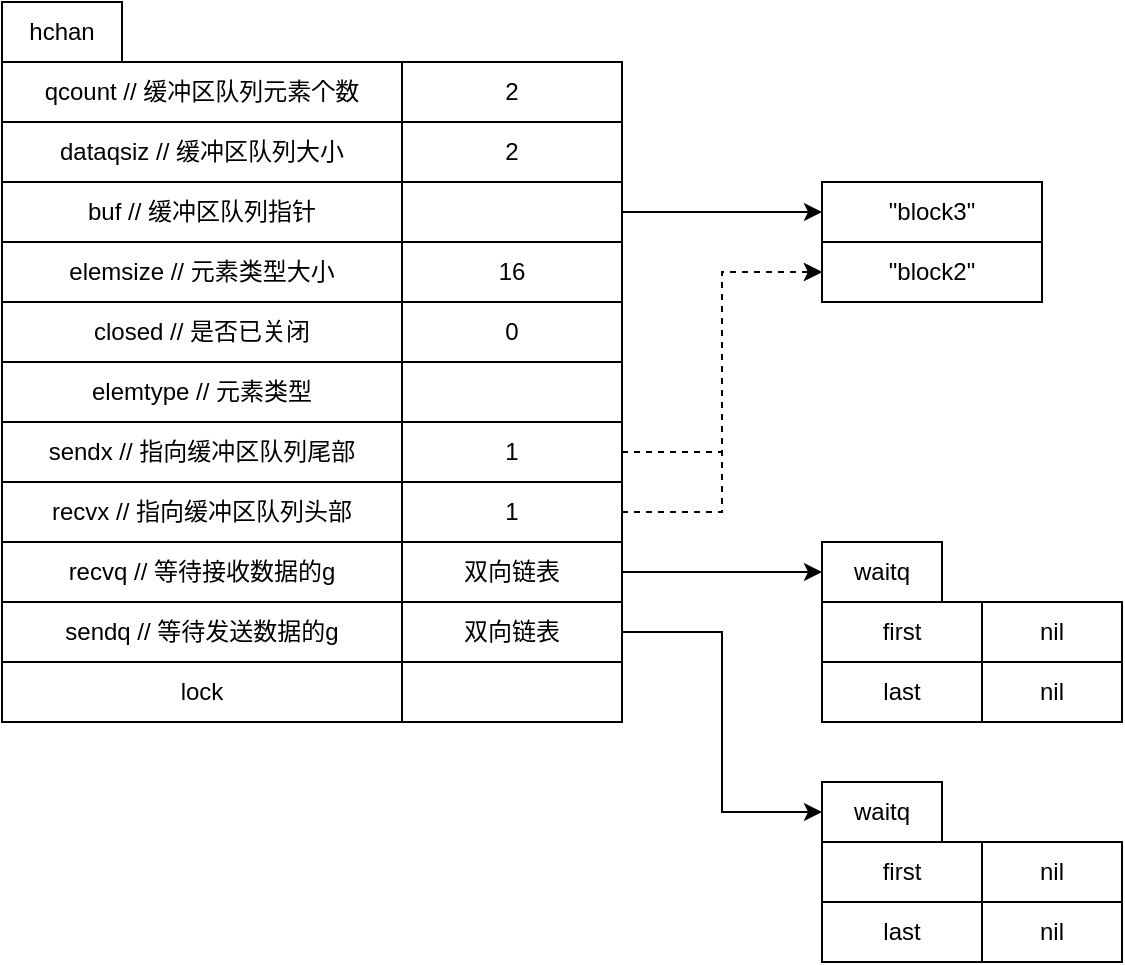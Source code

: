 <mxfile version="12.1.6" type="device" pages="1"><diagram id="F5REnOMtnA3-RbYHn5nq" name="第 1 页"><mxGraphModel dx="1426" dy="860" grid="1" gridSize="10" guides="1" tooltips="1" connect="1" arrows="1" fold="1" page="1" pageScale="1" pageWidth="827" pageHeight="1169" math="0" shadow="0"><root><mxCell id="0"/><mxCell id="1" parent="0"/><mxCell id="aPBd7D7Q9WQ_H71iFlvk-1" value="hchan" style="rounded=0;whiteSpace=wrap;html=1;" vertex="1" parent="1"><mxGeometry x="70" y="120" width="60" height="30" as="geometry"/></mxCell><mxCell id="aPBd7D7Q9WQ_H71iFlvk-2" value="qcount // 缓冲区队列元素个数" style="rounded=0;whiteSpace=wrap;html=1;" vertex="1" parent="1"><mxGeometry x="70" y="150" width="200" height="30" as="geometry"/></mxCell><mxCell id="aPBd7D7Q9WQ_H71iFlvk-3" value="dataqsiz // 缓冲区队列大小" style="rounded=0;whiteSpace=wrap;html=1;" vertex="1" parent="1"><mxGeometry x="70" y="180" width="200" height="30" as="geometry"/></mxCell><mxCell id="aPBd7D7Q9WQ_H71iFlvk-4" value="buf // 缓冲区队列指针" style="rounded=0;whiteSpace=wrap;html=1;" vertex="1" parent="1"><mxGeometry x="70" y="210" width="200" height="30" as="geometry"/></mxCell><mxCell id="aPBd7D7Q9WQ_H71iFlvk-5" value="elemsize // 元素类型大小" style="rounded=0;whiteSpace=wrap;html=1;" vertex="1" parent="1"><mxGeometry x="70" y="240" width="200" height="30" as="geometry"/></mxCell><mxCell id="aPBd7D7Q9WQ_H71iFlvk-6" value="closed // 是否已关闭" style="rounded=0;whiteSpace=wrap;html=1;" vertex="1" parent="1"><mxGeometry x="70" y="270" width="200" height="30" as="geometry"/></mxCell><mxCell id="aPBd7D7Q9WQ_H71iFlvk-7" value="elemtype // 元素类型" style="rounded=0;whiteSpace=wrap;html=1;" vertex="1" parent="1"><mxGeometry x="70" y="300" width="200" height="30" as="geometry"/></mxCell><mxCell id="aPBd7D7Q9WQ_H71iFlvk-8" value="sendx // 指向缓冲区队列尾部" style="rounded=0;whiteSpace=wrap;html=1;" vertex="1" parent="1"><mxGeometry x="70" y="330" width="200" height="30" as="geometry"/></mxCell><mxCell id="aPBd7D7Q9WQ_H71iFlvk-9" value="recvx // 指向缓冲区队列头部" style="rounded=0;whiteSpace=wrap;html=1;" vertex="1" parent="1"><mxGeometry x="70" y="360" width="200" height="30" as="geometry"/></mxCell><mxCell id="aPBd7D7Q9WQ_H71iFlvk-10" value="recvq // 等待接收数据的g" style="rounded=0;whiteSpace=wrap;html=1;" vertex="1" parent="1"><mxGeometry x="70" y="390" width="200" height="30" as="geometry"/></mxCell><mxCell id="aPBd7D7Q9WQ_H71iFlvk-11" value="sendq // 等待发送数据的g" style="rounded=0;whiteSpace=wrap;html=1;" vertex="1" parent="1"><mxGeometry x="70" y="420" width="200" height="30" as="geometry"/></mxCell><mxCell id="aPBd7D7Q9WQ_H71iFlvk-12" value="lock" style="rounded=0;whiteSpace=wrap;html=1;" vertex="1" parent="1"><mxGeometry x="70" y="450" width="200" height="30" as="geometry"/></mxCell><mxCell id="aPBd7D7Q9WQ_H71iFlvk-13" value="2" style="rounded=0;whiteSpace=wrap;html=1;" vertex="1" parent="1"><mxGeometry x="270" y="150" width="110" height="30" as="geometry"/></mxCell><mxCell id="aPBd7D7Q9WQ_H71iFlvk-14" value="2" style="rounded=0;whiteSpace=wrap;html=1;" vertex="1" parent="1"><mxGeometry x="270" y="180" width="110" height="30" as="geometry"/></mxCell><mxCell id="aPBd7D7Q9WQ_H71iFlvk-15" style="edgeStyle=orthogonalEdgeStyle;rounded=0;orthogonalLoop=1;jettySize=auto;html=1;entryX=0;entryY=0.5;entryDx=0;entryDy=0;" edge="1" parent="1" source="aPBd7D7Q9WQ_H71iFlvk-16" target="aPBd7D7Q9WQ_H71iFlvk-40"><mxGeometry relative="1" as="geometry"/></mxCell><mxCell id="aPBd7D7Q9WQ_H71iFlvk-16" value="" style="rounded=0;whiteSpace=wrap;html=1;" vertex="1" parent="1"><mxGeometry x="270" y="210" width="110" height="30" as="geometry"/></mxCell><mxCell id="aPBd7D7Q9WQ_H71iFlvk-17" value="16" style="rounded=0;whiteSpace=wrap;html=1;" vertex="1" parent="1"><mxGeometry x="270" y="240" width="110" height="30" as="geometry"/></mxCell><mxCell id="aPBd7D7Q9WQ_H71iFlvk-18" value="0" style="rounded=0;whiteSpace=wrap;html=1;" vertex="1" parent="1"><mxGeometry x="270" y="270" width="110" height="30" as="geometry"/></mxCell><mxCell id="aPBd7D7Q9WQ_H71iFlvk-19" value="" style="rounded=0;whiteSpace=wrap;html=1;" vertex="1" parent="1"><mxGeometry x="270" y="300" width="110" height="30" as="geometry"/></mxCell><mxCell id="aPBd7D7Q9WQ_H71iFlvk-20" style="edgeStyle=orthogonalEdgeStyle;rounded=0;orthogonalLoop=1;jettySize=auto;html=1;entryX=0;entryY=0.5;entryDx=0;entryDy=0;dashed=1;" edge="1" parent="1" source="aPBd7D7Q9WQ_H71iFlvk-21" target="aPBd7D7Q9WQ_H71iFlvk-41"><mxGeometry relative="1" as="geometry"/></mxCell><mxCell id="aPBd7D7Q9WQ_H71iFlvk-21" value="1" style="rounded=0;whiteSpace=wrap;html=1;" vertex="1" parent="1"><mxGeometry x="270" y="330" width="110" height="30" as="geometry"/></mxCell><mxCell id="aPBd7D7Q9WQ_H71iFlvk-22" style="edgeStyle=orthogonalEdgeStyle;rounded=0;orthogonalLoop=1;jettySize=auto;html=1;entryX=0;entryY=0.5;entryDx=0;entryDy=0;dashed=1;" edge="1" parent="1" source="aPBd7D7Q9WQ_H71iFlvk-23" target="aPBd7D7Q9WQ_H71iFlvk-41"><mxGeometry relative="1" as="geometry"/></mxCell><mxCell id="aPBd7D7Q9WQ_H71iFlvk-23" value="1" style="rounded=0;whiteSpace=wrap;html=1;" vertex="1" parent="1"><mxGeometry x="270" y="360" width="110" height="30" as="geometry"/></mxCell><mxCell id="aPBd7D7Q9WQ_H71iFlvk-24" style="edgeStyle=orthogonalEdgeStyle;rounded=0;orthogonalLoop=1;jettySize=auto;html=1;entryX=0;entryY=0.5;entryDx=0;entryDy=0;" edge="1" parent="1" source="aPBd7D7Q9WQ_H71iFlvk-25" target="aPBd7D7Q9WQ_H71iFlvk-29"><mxGeometry relative="1" as="geometry"/></mxCell><mxCell id="aPBd7D7Q9WQ_H71iFlvk-25" value="&lt;span style=&quot;white-space: normal&quot;&gt;双向链表&lt;/span&gt;" style="rounded=0;whiteSpace=wrap;html=1;" vertex="1" parent="1"><mxGeometry x="270" y="390" width="110" height="30" as="geometry"/></mxCell><mxCell id="aPBd7D7Q9WQ_H71iFlvk-26" style="edgeStyle=orthogonalEdgeStyle;rounded=0;orthogonalLoop=1;jettySize=auto;html=1;entryX=0;entryY=0.5;entryDx=0;entryDy=0;" edge="1" parent="1" source="aPBd7D7Q9WQ_H71iFlvk-27" target="aPBd7D7Q9WQ_H71iFlvk-33"><mxGeometry relative="1" as="geometry"/></mxCell><mxCell id="aPBd7D7Q9WQ_H71iFlvk-27" value="双向链表" style="rounded=0;whiteSpace=wrap;html=1;" vertex="1" parent="1"><mxGeometry x="270" y="420" width="110" height="30" as="geometry"/></mxCell><mxCell id="aPBd7D7Q9WQ_H71iFlvk-28" value="" style="rounded=0;whiteSpace=wrap;html=1;" vertex="1" parent="1"><mxGeometry x="270" y="450" width="110" height="30" as="geometry"/></mxCell><mxCell id="aPBd7D7Q9WQ_H71iFlvk-29" value="waitq" style="rounded=0;whiteSpace=wrap;html=1;" vertex="1" parent="1"><mxGeometry x="480" y="390" width="60" height="30" as="geometry"/></mxCell><mxCell id="aPBd7D7Q9WQ_H71iFlvk-30" value="first" style="rounded=0;whiteSpace=wrap;html=1;" vertex="1" parent="1"><mxGeometry x="480" y="420" width="80" height="30" as="geometry"/></mxCell><mxCell id="aPBd7D7Q9WQ_H71iFlvk-31" value="last" style="rounded=0;whiteSpace=wrap;html=1;" vertex="1" parent="1"><mxGeometry x="480" y="450" width="80" height="30" as="geometry"/></mxCell><mxCell id="aPBd7D7Q9WQ_H71iFlvk-32" value="nil" style="rounded=0;whiteSpace=wrap;html=1;" vertex="1" parent="1"><mxGeometry x="560" y="420" width="70" height="30" as="geometry"/></mxCell><mxCell id="aPBd7D7Q9WQ_H71iFlvk-33" value="waitq" style="rounded=0;whiteSpace=wrap;html=1;" vertex="1" parent="1"><mxGeometry x="480" y="510" width="60" height="30" as="geometry"/></mxCell><mxCell id="aPBd7D7Q9WQ_H71iFlvk-34" value="first" style="rounded=0;whiteSpace=wrap;html=1;" vertex="1" parent="1"><mxGeometry x="480" y="540" width="80" height="30" as="geometry"/></mxCell><mxCell id="aPBd7D7Q9WQ_H71iFlvk-35" value="last" style="rounded=0;whiteSpace=wrap;html=1;" vertex="1" parent="1"><mxGeometry x="480" y="570" width="80" height="30" as="geometry"/></mxCell><mxCell id="aPBd7D7Q9WQ_H71iFlvk-37" value="nil" style="rounded=0;whiteSpace=wrap;html=1;" vertex="1" parent="1"><mxGeometry x="560" y="540" width="70" height="30" as="geometry"/></mxCell><mxCell id="aPBd7D7Q9WQ_H71iFlvk-39" value="nil" style="rounded=0;whiteSpace=wrap;html=1;" vertex="1" parent="1"><mxGeometry x="560" y="570" width="70" height="30" as="geometry"/></mxCell><mxCell id="aPBd7D7Q9WQ_H71iFlvk-40" value="&quot;block3&quot;" style="rounded=0;whiteSpace=wrap;html=1;" vertex="1" parent="1"><mxGeometry x="480" y="210" width="110" height="30" as="geometry"/></mxCell><mxCell id="aPBd7D7Q9WQ_H71iFlvk-41" value="&quot;block2&quot;" style="rounded=0;whiteSpace=wrap;html=1;" vertex="1" parent="1"><mxGeometry x="480" y="240" width="110" height="30" as="geometry"/></mxCell><mxCell id="aPBd7D7Q9WQ_H71iFlvk-53" value="nil" style="rounded=0;whiteSpace=wrap;html=1;" vertex="1" parent="1"><mxGeometry x="560" y="450" width="70" height="30" as="geometry"/></mxCell></root></mxGraphModel></diagram></mxfile>